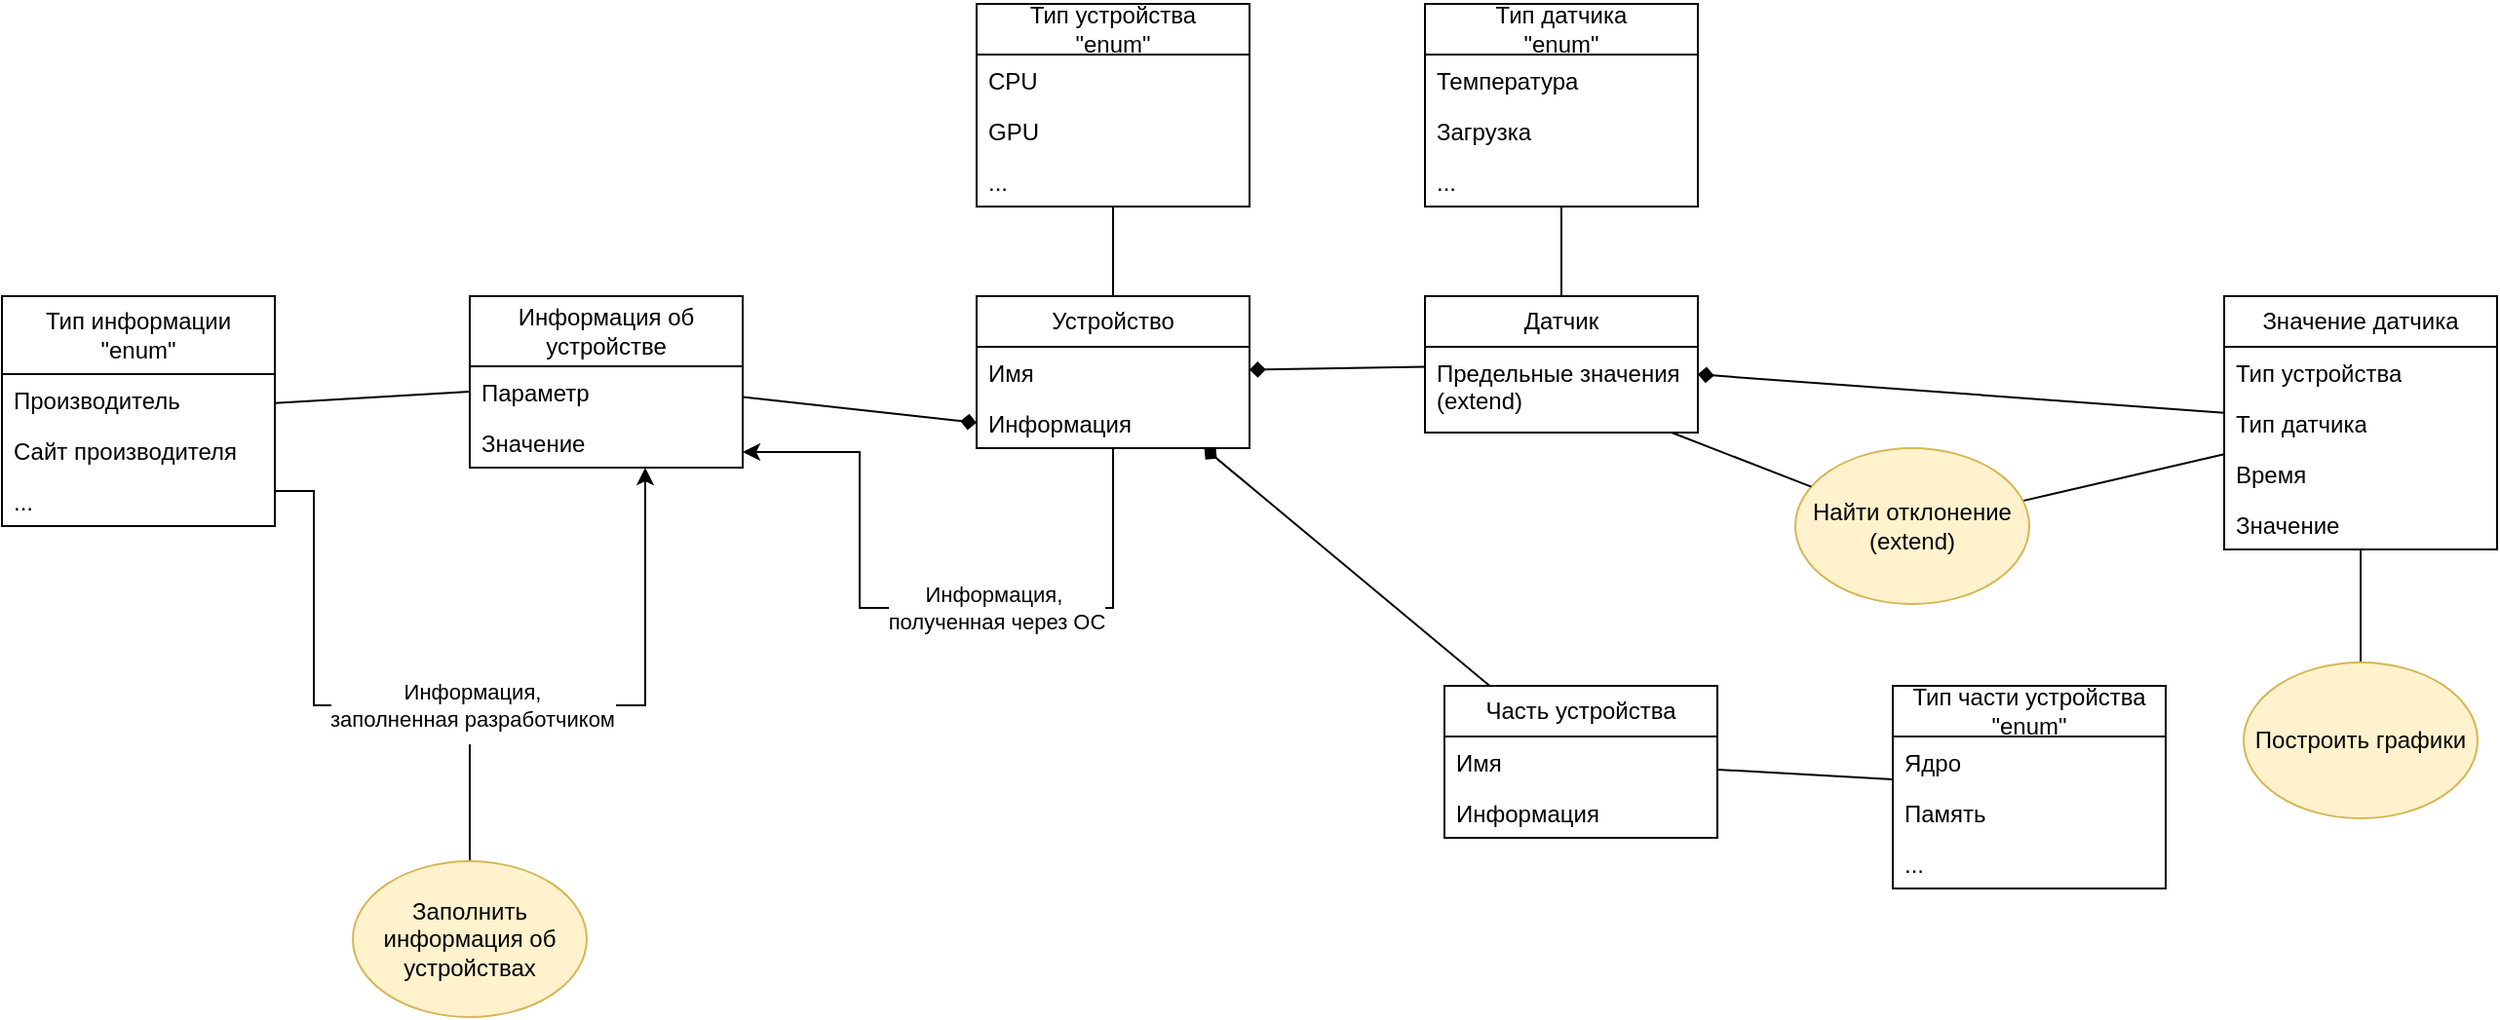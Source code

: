 <mxfile version="22.0.6" type="device">
  <diagram id="C5RBs43oDa-KdzZeNtuy" name="Page-1">
    <mxGraphModel dx="2537" dy="1153" grid="1" gridSize="10" guides="1" tooltips="1" connect="1" arrows="1" fold="1" page="1" pageScale="1" pageWidth="827" pageHeight="1169" math="0" shadow="0">
      <root>
        <mxCell id="WIyWlLk6GJQsqaUBKTNV-0" />
        <mxCell id="WIyWlLk6GJQsqaUBKTNV-1" parent="WIyWlLk6GJQsqaUBKTNV-0" />
        <mxCell id="mlW40ke2sfDv3it6fJe4-19" style="edgeStyle=orthogonalEdgeStyle;rounded=0;orthogonalLoop=1;jettySize=auto;html=1;endArrow=none;endFill=0;" edge="1" parent="WIyWlLk6GJQsqaUBKTNV-1" source="mlW40ke2sfDv3it6fJe4-0" target="mlW40ke2sfDv3it6fJe4-15">
          <mxGeometry relative="1" as="geometry" />
        </mxCell>
        <mxCell id="mlW40ke2sfDv3it6fJe4-34" style="rounded=0;orthogonalLoop=1;jettySize=auto;html=1;startArrow=diamond;startFill=1;endArrow=none;endFill=0;" edge="1" parent="WIyWlLk6GJQsqaUBKTNV-1" source="mlW40ke2sfDv3it6fJe4-0" target="mlW40ke2sfDv3it6fJe4-30">
          <mxGeometry relative="1" as="geometry" />
        </mxCell>
        <mxCell id="mlW40ke2sfDv3it6fJe4-0" value="Устройство" style="swimlane;fontStyle=0;childLayout=stackLayout;horizontal=1;startSize=26;fillColor=none;horizontalStack=0;resizeParent=1;resizeParentMax=0;resizeLast=0;collapsible=1;marginBottom=0;whiteSpace=wrap;html=1;" vertex="1" parent="WIyWlLk6GJQsqaUBKTNV-1">
          <mxGeometry x="310" y="170" width="140" height="78" as="geometry">
            <mxRectangle x="310" y="190" width="100" height="30" as="alternateBounds" />
          </mxGeometry>
        </mxCell>
        <mxCell id="mlW40ke2sfDv3it6fJe4-1" value="Имя" style="text;strokeColor=none;fillColor=none;align=left;verticalAlign=top;spacingLeft=4;spacingRight=4;overflow=hidden;rotatable=0;points=[[0,0.5],[1,0.5]];portConstraint=eastwest;whiteSpace=wrap;html=1;" vertex="1" parent="mlW40ke2sfDv3it6fJe4-0">
          <mxGeometry y="26" width="140" height="26" as="geometry" />
        </mxCell>
        <mxCell id="mlW40ke2sfDv3it6fJe4-2" value="Информация" style="text;strokeColor=none;fillColor=none;align=left;verticalAlign=top;spacingLeft=4;spacingRight=4;overflow=hidden;rotatable=0;points=[[0,0.5],[1,0.5]];portConstraint=eastwest;whiteSpace=wrap;html=1;" vertex="1" parent="mlW40ke2sfDv3it6fJe4-0">
          <mxGeometry y="52" width="140" height="26" as="geometry" />
        </mxCell>
        <mxCell id="mlW40ke2sfDv3it6fJe4-4" value="Информация об устройстве" style="swimlane;fontStyle=0;childLayout=stackLayout;horizontal=1;startSize=36;fillColor=none;horizontalStack=0;resizeParent=1;resizeParentMax=0;resizeLast=0;collapsible=1;marginBottom=0;whiteSpace=wrap;html=1;" vertex="1" parent="WIyWlLk6GJQsqaUBKTNV-1">
          <mxGeometry x="50" y="170" width="140" height="88" as="geometry" />
        </mxCell>
        <mxCell id="mlW40ke2sfDv3it6fJe4-5" value="Параметр" style="text;strokeColor=none;fillColor=none;align=left;verticalAlign=top;spacingLeft=4;spacingRight=4;overflow=hidden;rotatable=0;points=[[0,0.5],[1,0.5]];portConstraint=eastwest;whiteSpace=wrap;html=1;" vertex="1" parent="mlW40ke2sfDv3it6fJe4-4">
          <mxGeometry y="36" width="140" height="26" as="geometry" />
        </mxCell>
        <mxCell id="mlW40ke2sfDv3it6fJe4-6" value="Значение" style="text;strokeColor=none;fillColor=none;align=left;verticalAlign=top;spacingLeft=4;spacingRight=4;overflow=hidden;rotatable=0;points=[[0,0.5],[1,0.5]];portConstraint=eastwest;whiteSpace=wrap;html=1;" vertex="1" parent="mlW40ke2sfDv3it6fJe4-4">
          <mxGeometry y="62" width="140" height="26" as="geometry" />
        </mxCell>
        <mxCell id="mlW40ke2sfDv3it6fJe4-8" style="rounded=0;orthogonalLoop=1;jettySize=auto;html=1;exitX=0;exitY=0.5;exitDx=0;exitDy=0;startArrow=diamond;startFill=1;endArrow=none;endFill=0;" edge="1" parent="WIyWlLk6GJQsqaUBKTNV-1" source="mlW40ke2sfDv3it6fJe4-2" target="mlW40ke2sfDv3it6fJe4-4">
          <mxGeometry relative="1" as="geometry" />
        </mxCell>
        <mxCell id="mlW40ke2sfDv3it6fJe4-52" value="Информация, &lt;br&gt;заполненная разработчиком" style="edgeStyle=orthogonalEdgeStyle;rounded=0;orthogonalLoop=1;jettySize=auto;html=1;" edge="1" parent="WIyWlLk6GJQsqaUBKTNV-1" source="mlW40ke2sfDv3it6fJe4-10" target="mlW40ke2sfDv3it6fJe4-4">
          <mxGeometry relative="1" as="geometry">
            <Array as="points">
              <mxPoint x="-30" y="270" />
              <mxPoint x="-30" y="380" />
              <mxPoint x="140" y="380" />
            </Array>
          </mxGeometry>
        </mxCell>
        <mxCell id="mlW40ke2sfDv3it6fJe4-10" value="Тип информации&lt;br&gt;&quot;enum&quot;" style="swimlane;fontStyle=0;childLayout=stackLayout;horizontal=1;startSize=40;fillColor=none;horizontalStack=0;resizeParent=1;resizeParentMax=0;resizeLast=0;collapsible=1;marginBottom=0;whiteSpace=wrap;html=1;" vertex="1" parent="WIyWlLk6GJQsqaUBKTNV-1">
          <mxGeometry x="-190" y="170" width="140" height="118" as="geometry" />
        </mxCell>
        <mxCell id="mlW40ke2sfDv3it6fJe4-11" value="Производитель" style="text;strokeColor=none;fillColor=none;align=left;verticalAlign=top;spacingLeft=4;spacingRight=4;overflow=hidden;rotatable=0;points=[[0,0.5],[1,0.5]];portConstraint=eastwest;whiteSpace=wrap;html=1;" vertex="1" parent="mlW40ke2sfDv3it6fJe4-10">
          <mxGeometry y="40" width="140" height="26" as="geometry" />
        </mxCell>
        <mxCell id="mlW40ke2sfDv3it6fJe4-12" value="Сайт производителя" style="text;strokeColor=none;fillColor=none;align=left;verticalAlign=top;spacingLeft=4;spacingRight=4;overflow=hidden;rotatable=0;points=[[0,0.5],[1,0.5]];portConstraint=eastwest;whiteSpace=wrap;html=1;" vertex="1" parent="mlW40ke2sfDv3it6fJe4-10">
          <mxGeometry y="66" width="140" height="26" as="geometry" />
        </mxCell>
        <mxCell id="mlW40ke2sfDv3it6fJe4-13" value="...&lt;br&gt;" style="text;strokeColor=none;fillColor=none;align=left;verticalAlign=top;spacingLeft=4;spacingRight=4;overflow=hidden;rotatable=0;points=[[0,0.5],[1,0.5]];portConstraint=eastwest;whiteSpace=wrap;html=1;" vertex="1" parent="mlW40ke2sfDv3it6fJe4-10">
          <mxGeometry y="92" width="140" height="26" as="geometry" />
        </mxCell>
        <mxCell id="mlW40ke2sfDv3it6fJe4-14" style="rounded=0;orthogonalLoop=1;jettySize=auto;html=1;exitX=0;exitY=0.5;exitDx=0;exitDy=0;endArrow=none;endFill=0;" edge="1" parent="WIyWlLk6GJQsqaUBKTNV-1" source="mlW40ke2sfDv3it6fJe4-5" target="mlW40ke2sfDv3it6fJe4-10">
          <mxGeometry relative="1" as="geometry" />
        </mxCell>
        <mxCell id="mlW40ke2sfDv3it6fJe4-15" value="Тип устройства&lt;br&gt;&quot;enum&quot;" style="swimlane;fontStyle=0;childLayout=stackLayout;horizontal=1;startSize=26;fillColor=none;horizontalStack=0;resizeParent=1;resizeParentMax=0;resizeLast=0;collapsible=1;marginBottom=0;whiteSpace=wrap;html=1;" vertex="1" parent="WIyWlLk6GJQsqaUBKTNV-1">
          <mxGeometry x="310" y="20" width="140" height="104" as="geometry" />
        </mxCell>
        <mxCell id="mlW40ke2sfDv3it6fJe4-16" value="CPU" style="text;strokeColor=none;fillColor=none;align=left;verticalAlign=top;spacingLeft=4;spacingRight=4;overflow=hidden;rotatable=0;points=[[0,0.5],[1,0.5]];portConstraint=eastwest;whiteSpace=wrap;html=1;" vertex="1" parent="mlW40ke2sfDv3it6fJe4-15">
          <mxGeometry y="26" width="140" height="26" as="geometry" />
        </mxCell>
        <mxCell id="mlW40ke2sfDv3it6fJe4-17" value="GPU" style="text;strokeColor=none;fillColor=none;align=left;verticalAlign=top;spacingLeft=4;spacingRight=4;overflow=hidden;rotatable=0;points=[[0,0.5],[1,0.5]];portConstraint=eastwest;whiteSpace=wrap;html=1;" vertex="1" parent="mlW40ke2sfDv3it6fJe4-15">
          <mxGeometry y="52" width="140" height="26" as="geometry" />
        </mxCell>
        <mxCell id="mlW40ke2sfDv3it6fJe4-18" value="..." style="text;strokeColor=none;fillColor=none;align=left;verticalAlign=top;spacingLeft=4;spacingRight=4;overflow=hidden;rotatable=0;points=[[0,0.5],[1,0.5]];portConstraint=eastwest;whiteSpace=wrap;html=1;" vertex="1" parent="mlW40ke2sfDv3it6fJe4-15">
          <mxGeometry y="78" width="140" height="26" as="geometry" />
        </mxCell>
        <mxCell id="mlW40ke2sfDv3it6fJe4-29" style="edgeStyle=orthogonalEdgeStyle;rounded=0;orthogonalLoop=1;jettySize=auto;html=1;endArrow=none;endFill=0;" edge="1" parent="WIyWlLk6GJQsqaUBKTNV-1" source="mlW40ke2sfDv3it6fJe4-20" target="mlW40ke2sfDv3it6fJe4-25">
          <mxGeometry relative="1" as="geometry" />
        </mxCell>
        <mxCell id="mlW40ke2sfDv3it6fJe4-45" style="rounded=0;orthogonalLoop=1;jettySize=auto;html=1;startArrow=diamond;startFill=1;endArrow=none;endFill=0;" edge="1" parent="WIyWlLk6GJQsqaUBKTNV-1" source="mlW40ke2sfDv3it6fJe4-20" target="mlW40ke2sfDv3it6fJe4-40">
          <mxGeometry relative="1" as="geometry" />
        </mxCell>
        <mxCell id="mlW40ke2sfDv3it6fJe4-20" value="Датчик" style="swimlane;fontStyle=0;childLayout=stackLayout;horizontal=1;startSize=26;fillColor=none;horizontalStack=0;resizeParent=1;resizeParentMax=0;resizeLast=0;collapsible=1;marginBottom=0;whiteSpace=wrap;html=1;" vertex="1" parent="WIyWlLk6GJQsqaUBKTNV-1">
          <mxGeometry x="540" y="170" width="140" height="70" as="geometry" />
        </mxCell>
        <mxCell id="mlW40ke2sfDv3it6fJe4-21" value="Предельные значения (extend)" style="text;strokeColor=none;fillColor=none;align=left;verticalAlign=top;spacingLeft=4;spacingRight=4;overflow=hidden;rotatable=0;points=[[0,0.5],[1,0.5]];portConstraint=eastwest;whiteSpace=wrap;html=1;" vertex="1" parent="mlW40ke2sfDv3it6fJe4-20">
          <mxGeometry y="26" width="140" height="44" as="geometry" />
        </mxCell>
        <mxCell id="mlW40ke2sfDv3it6fJe4-24" style="rounded=0;orthogonalLoop=1;jettySize=auto;html=1;startArrow=diamond;startFill=1;endArrow=none;endFill=0;" edge="1" parent="WIyWlLk6GJQsqaUBKTNV-1" source="mlW40ke2sfDv3it6fJe4-1" target="mlW40ke2sfDv3it6fJe4-20">
          <mxGeometry relative="1" as="geometry" />
        </mxCell>
        <mxCell id="mlW40ke2sfDv3it6fJe4-25" value="Тип датчика&lt;br&gt;&quot;enum&quot;" style="swimlane;fontStyle=0;childLayout=stackLayout;horizontal=1;startSize=26;fillColor=none;horizontalStack=0;resizeParent=1;resizeParentMax=0;resizeLast=0;collapsible=1;marginBottom=0;whiteSpace=wrap;html=1;" vertex="1" parent="WIyWlLk6GJQsqaUBKTNV-1">
          <mxGeometry x="540" y="20" width="140" height="104" as="geometry" />
        </mxCell>
        <mxCell id="mlW40ke2sfDv3it6fJe4-26" value="Температура" style="text;strokeColor=none;fillColor=none;align=left;verticalAlign=top;spacingLeft=4;spacingRight=4;overflow=hidden;rotatable=0;points=[[0,0.5],[1,0.5]];portConstraint=eastwest;whiteSpace=wrap;html=1;" vertex="1" parent="mlW40ke2sfDv3it6fJe4-25">
          <mxGeometry y="26" width="140" height="26" as="geometry" />
        </mxCell>
        <mxCell id="mlW40ke2sfDv3it6fJe4-27" value="Загрузка" style="text;strokeColor=none;fillColor=none;align=left;verticalAlign=top;spacingLeft=4;spacingRight=4;overflow=hidden;rotatable=0;points=[[0,0.5],[1,0.5]];portConstraint=eastwest;whiteSpace=wrap;html=1;" vertex="1" parent="mlW40ke2sfDv3it6fJe4-25">
          <mxGeometry y="52" width="140" height="26" as="geometry" />
        </mxCell>
        <mxCell id="mlW40ke2sfDv3it6fJe4-28" value="..." style="text;strokeColor=none;fillColor=none;align=left;verticalAlign=top;spacingLeft=4;spacingRight=4;overflow=hidden;rotatable=0;points=[[0,0.5],[1,0.5]];portConstraint=eastwest;whiteSpace=wrap;html=1;" vertex="1" parent="mlW40ke2sfDv3it6fJe4-25">
          <mxGeometry y="78" width="140" height="26" as="geometry" />
        </mxCell>
        <mxCell id="mlW40ke2sfDv3it6fJe4-30" value="Часть устройства" style="swimlane;fontStyle=0;childLayout=stackLayout;horizontal=1;startSize=26;fillColor=none;horizontalStack=0;resizeParent=1;resizeParentMax=0;resizeLast=0;collapsible=1;marginBottom=0;whiteSpace=wrap;html=1;" vertex="1" parent="WIyWlLk6GJQsqaUBKTNV-1">
          <mxGeometry x="550" y="370" width="140" height="78" as="geometry" />
        </mxCell>
        <mxCell id="mlW40ke2sfDv3it6fJe4-31" value="Имя" style="text;strokeColor=none;fillColor=none;align=left;verticalAlign=top;spacingLeft=4;spacingRight=4;overflow=hidden;rotatable=0;points=[[0,0.5],[1,0.5]];portConstraint=eastwest;whiteSpace=wrap;html=1;" vertex="1" parent="mlW40ke2sfDv3it6fJe4-30">
          <mxGeometry y="26" width="140" height="26" as="geometry" />
        </mxCell>
        <mxCell id="mlW40ke2sfDv3it6fJe4-32" value="Информация" style="text;strokeColor=none;fillColor=none;align=left;verticalAlign=top;spacingLeft=4;spacingRight=4;overflow=hidden;rotatable=0;points=[[0,0.5],[1,0.5]];portConstraint=eastwest;whiteSpace=wrap;html=1;" vertex="1" parent="mlW40ke2sfDv3it6fJe4-30">
          <mxGeometry y="52" width="140" height="26" as="geometry" />
        </mxCell>
        <mxCell id="mlW40ke2sfDv3it6fJe4-35" value="Тип части устройства&lt;br&gt;&quot;enum&quot;" style="swimlane;fontStyle=0;childLayout=stackLayout;horizontal=1;startSize=26;fillColor=none;horizontalStack=0;resizeParent=1;resizeParentMax=0;resizeLast=0;collapsible=1;marginBottom=0;whiteSpace=wrap;html=1;" vertex="1" parent="WIyWlLk6GJQsqaUBKTNV-1">
          <mxGeometry x="780" y="370" width="140" height="104" as="geometry" />
        </mxCell>
        <mxCell id="mlW40ke2sfDv3it6fJe4-36" value="Ядро" style="text;strokeColor=none;fillColor=none;align=left;verticalAlign=top;spacingLeft=4;spacingRight=4;overflow=hidden;rotatable=0;points=[[0,0.5],[1,0.5]];portConstraint=eastwest;whiteSpace=wrap;html=1;" vertex="1" parent="mlW40ke2sfDv3it6fJe4-35">
          <mxGeometry y="26" width="140" height="26" as="geometry" />
        </mxCell>
        <mxCell id="mlW40ke2sfDv3it6fJe4-37" value="Память" style="text;strokeColor=none;fillColor=none;align=left;verticalAlign=top;spacingLeft=4;spacingRight=4;overflow=hidden;rotatable=0;points=[[0,0.5],[1,0.5]];portConstraint=eastwest;whiteSpace=wrap;html=1;" vertex="1" parent="mlW40ke2sfDv3it6fJe4-35">
          <mxGeometry y="52" width="140" height="26" as="geometry" />
        </mxCell>
        <mxCell id="mlW40ke2sfDv3it6fJe4-38" value="..." style="text;strokeColor=none;fillColor=none;align=left;verticalAlign=top;spacingLeft=4;spacingRight=4;overflow=hidden;rotatable=0;points=[[0,0.5],[1,0.5]];portConstraint=eastwest;whiteSpace=wrap;html=1;" vertex="1" parent="mlW40ke2sfDv3it6fJe4-35">
          <mxGeometry y="78" width="140" height="26" as="geometry" />
        </mxCell>
        <mxCell id="mlW40ke2sfDv3it6fJe4-39" style="rounded=0;orthogonalLoop=1;jettySize=auto;html=1;endArrow=none;endFill=0;" edge="1" parent="WIyWlLk6GJQsqaUBKTNV-1" source="mlW40ke2sfDv3it6fJe4-31" target="mlW40ke2sfDv3it6fJe4-35">
          <mxGeometry relative="1" as="geometry" />
        </mxCell>
        <mxCell id="mlW40ke2sfDv3it6fJe4-40" value="Значение датчика" style="swimlane;fontStyle=0;childLayout=stackLayout;horizontal=1;startSize=26;fillColor=none;horizontalStack=0;resizeParent=1;resizeParentMax=0;resizeLast=0;collapsible=1;marginBottom=0;whiteSpace=wrap;html=1;" vertex="1" parent="WIyWlLk6GJQsqaUBKTNV-1">
          <mxGeometry x="950" y="170" width="140" height="130" as="geometry">
            <mxRectangle x="950" y="170" width="150" height="30" as="alternateBounds" />
          </mxGeometry>
        </mxCell>
        <mxCell id="mlW40ke2sfDv3it6fJe4-41" value="Тип устройства" style="text;strokeColor=none;fillColor=none;align=left;verticalAlign=top;spacingLeft=4;spacingRight=4;overflow=hidden;rotatable=0;points=[[0,0.5],[1,0.5]];portConstraint=eastwest;whiteSpace=wrap;html=1;" vertex="1" parent="mlW40ke2sfDv3it6fJe4-40">
          <mxGeometry y="26" width="140" height="26" as="geometry" />
        </mxCell>
        <mxCell id="mlW40ke2sfDv3it6fJe4-42" value="Тип датчика" style="text;strokeColor=none;fillColor=none;align=left;verticalAlign=top;spacingLeft=4;spacingRight=4;overflow=hidden;rotatable=0;points=[[0,0.5],[1,0.5]];portConstraint=eastwest;whiteSpace=wrap;html=1;" vertex="1" parent="mlW40ke2sfDv3it6fJe4-40">
          <mxGeometry y="52" width="140" height="26" as="geometry" />
        </mxCell>
        <mxCell id="mlW40ke2sfDv3it6fJe4-43" value="Время" style="text;strokeColor=none;fillColor=none;align=left;verticalAlign=top;spacingLeft=4;spacingRight=4;overflow=hidden;rotatable=0;points=[[0,0.5],[1,0.5]];portConstraint=eastwest;whiteSpace=wrap;html=1;" vertex="1" parent="mlW40ke2sfDv3it6fJe4-40">
          <mxGeometry y="78" width="140" height="26" as="geometry" />
        </mxCell>
        <mxCell id="mlW40ke2sfDv3it6fJe4-44" value="Значение" style="text;strokeColor=none;fillColor=none;align=left;verticalAlign=top;spacingLeft=4;spacingRight=4;overflow=hidden;rotatable=0;points=[[0,0.5],[1,0.5]];portConstraint=eastwest;whiteSpace=wrap;html=1;" vertex="1" parent="mlW40ke2sfDv3it6fJe4-40">
          <mxGeometry y="104" width="140" height="26" as="geometry" />
        </mxCell>
        <mxCell id="mlW40ke2sfDv3it6fJe4-47" style="edgeStyle=orthogonalEdgeStyle;rounded=0;orthogonalLoop=1;jettySize=auto;html=1;endArrow=none;endFill=0;" edge="1" parent="WIyWlLk6GJQsqaUBKTNV-1" source="mlW40ke2sfDv3it6fJe4-46" target="mlW40ke2sfDv3it6fJe4-40">
          <mxGeometry relative="1" as="geometry" />
        </mxCell>
        <mxCell id="mlW40ke2sfDv3it6fJe4-46" value="Построить графики" style="ellipse;whiteSpace=wrap;html=1;fillColor=#fff2cc;strokeColor=#d6b656;" vertex="1" parent="WIyWlLk6GJQsqaUBKTNV-1">
          <mxGeometry x="960" y="358" width="120" height="80" as="geometry" />
        </mxCell>
        <mxCell id="mlW40ke2sfDv3it6fJe4-50" style="rounded=0;orthogonalLoop=1;jettySize=auto;html=1;endArrow=none;endFill=0;" edge="1" parent="WIyWlLk6GJQsqaUBKTNV-1" source="mlW40ke2sfDv3it6fJe4-48" target="mlW40ke2sfDv3it6fJe4-40">
          <mxGeometry relative="1" as="geometry" />
        </mxCell>
        <mxCell id="mlW40ke2sfDv3it6fJe4-48" value="Найти отклонение&lt;br&gt;(extend)" style="ellipse;whiteSpace=wrap;html=1;fillColor=#fff2cc;strokeColor=#d6b656;" vertex="1" parent="WIyWlLk6GJQsqaUBKTNV-1">
          <mxGeometry x="730" y="248" width="120" height="80" as="geometry" />
        </mxCell>
        <mxCell id="mlW40ke2sfDv3it6fJe4-49" style="rounded=0;orthogonalLoop=1;jettySize=auto;html=1;endArrow=none;endFill=0;" edge="1" parent="WIyWlLk6GJQsqaUBKTNV-1" source="mlW40ke2sfDv3it6fJe4-21" target="mlW40ke2sfDv3it6fJe4-48">
          <mxGeometry relative="1" as="geometry" />
        </mxCell>
        <mxCell id="mlW40ke2sfDv3it6fJe4-51" value="Информация,&amp;nbsp;&lt;br&gt;полученная через ОС" style="edgeStyle=orthogonalEdgeStyle;rounded=0;orthogonalLoop=1;jettySize=auto;html=1;" edge="1" parent="WIyWlLk6GJQsqaUBKTNV-1" source="mlW40ke2sfDv3it6fJe4-2" target="mlW40ke2sfDv3it6fJe4-4">
          <mxGeometry x="-0.193" relative="1" as="geometry">
            <Array as="points">
              <mxPoint x="380" y="330" />
              <mxPoint x="250" y="330" />
              <mxPoint x="250" y="250" />
            </Array>
            <mxPoint as="offset" />
          </mxGeometry>
        </mxCell>
        <mxCell id="mlW40ke2sfDv3it6fJe4-54" style="rounded=0;orthogonalLoop=1;jettySize=auto;html=1;endArrow=none;endFill=0;" edge="1" parent="WIyWlLk6GJQsqaUBKTNV-1" source="mlW40ke2sfDv3it6fJe4-53">
          <mxGeometry relative="1" as="geometry">
            <mxPoint x="50" y="400" as="targetPoint" />
          </mxGeometry>
        </mxCell>
        <mxCell id="mlW40ke2sfDv3it6fJe4-53" value="Заполнить информация об устройствах" style="ellipse;whiteSpace=wrap;html=1;fillColor=#fff2cc;strokeColor=#d6b656;" vertex="1" parent="WIyWlLk6GJQsqaUBKTNV-1">
          <mxGeometry x="-10" y="460" width="120" height="80" as="geometry" />
        </mxCell>
      </root>
    </mxGraphModel>
  </diagram>
</mxfile>
